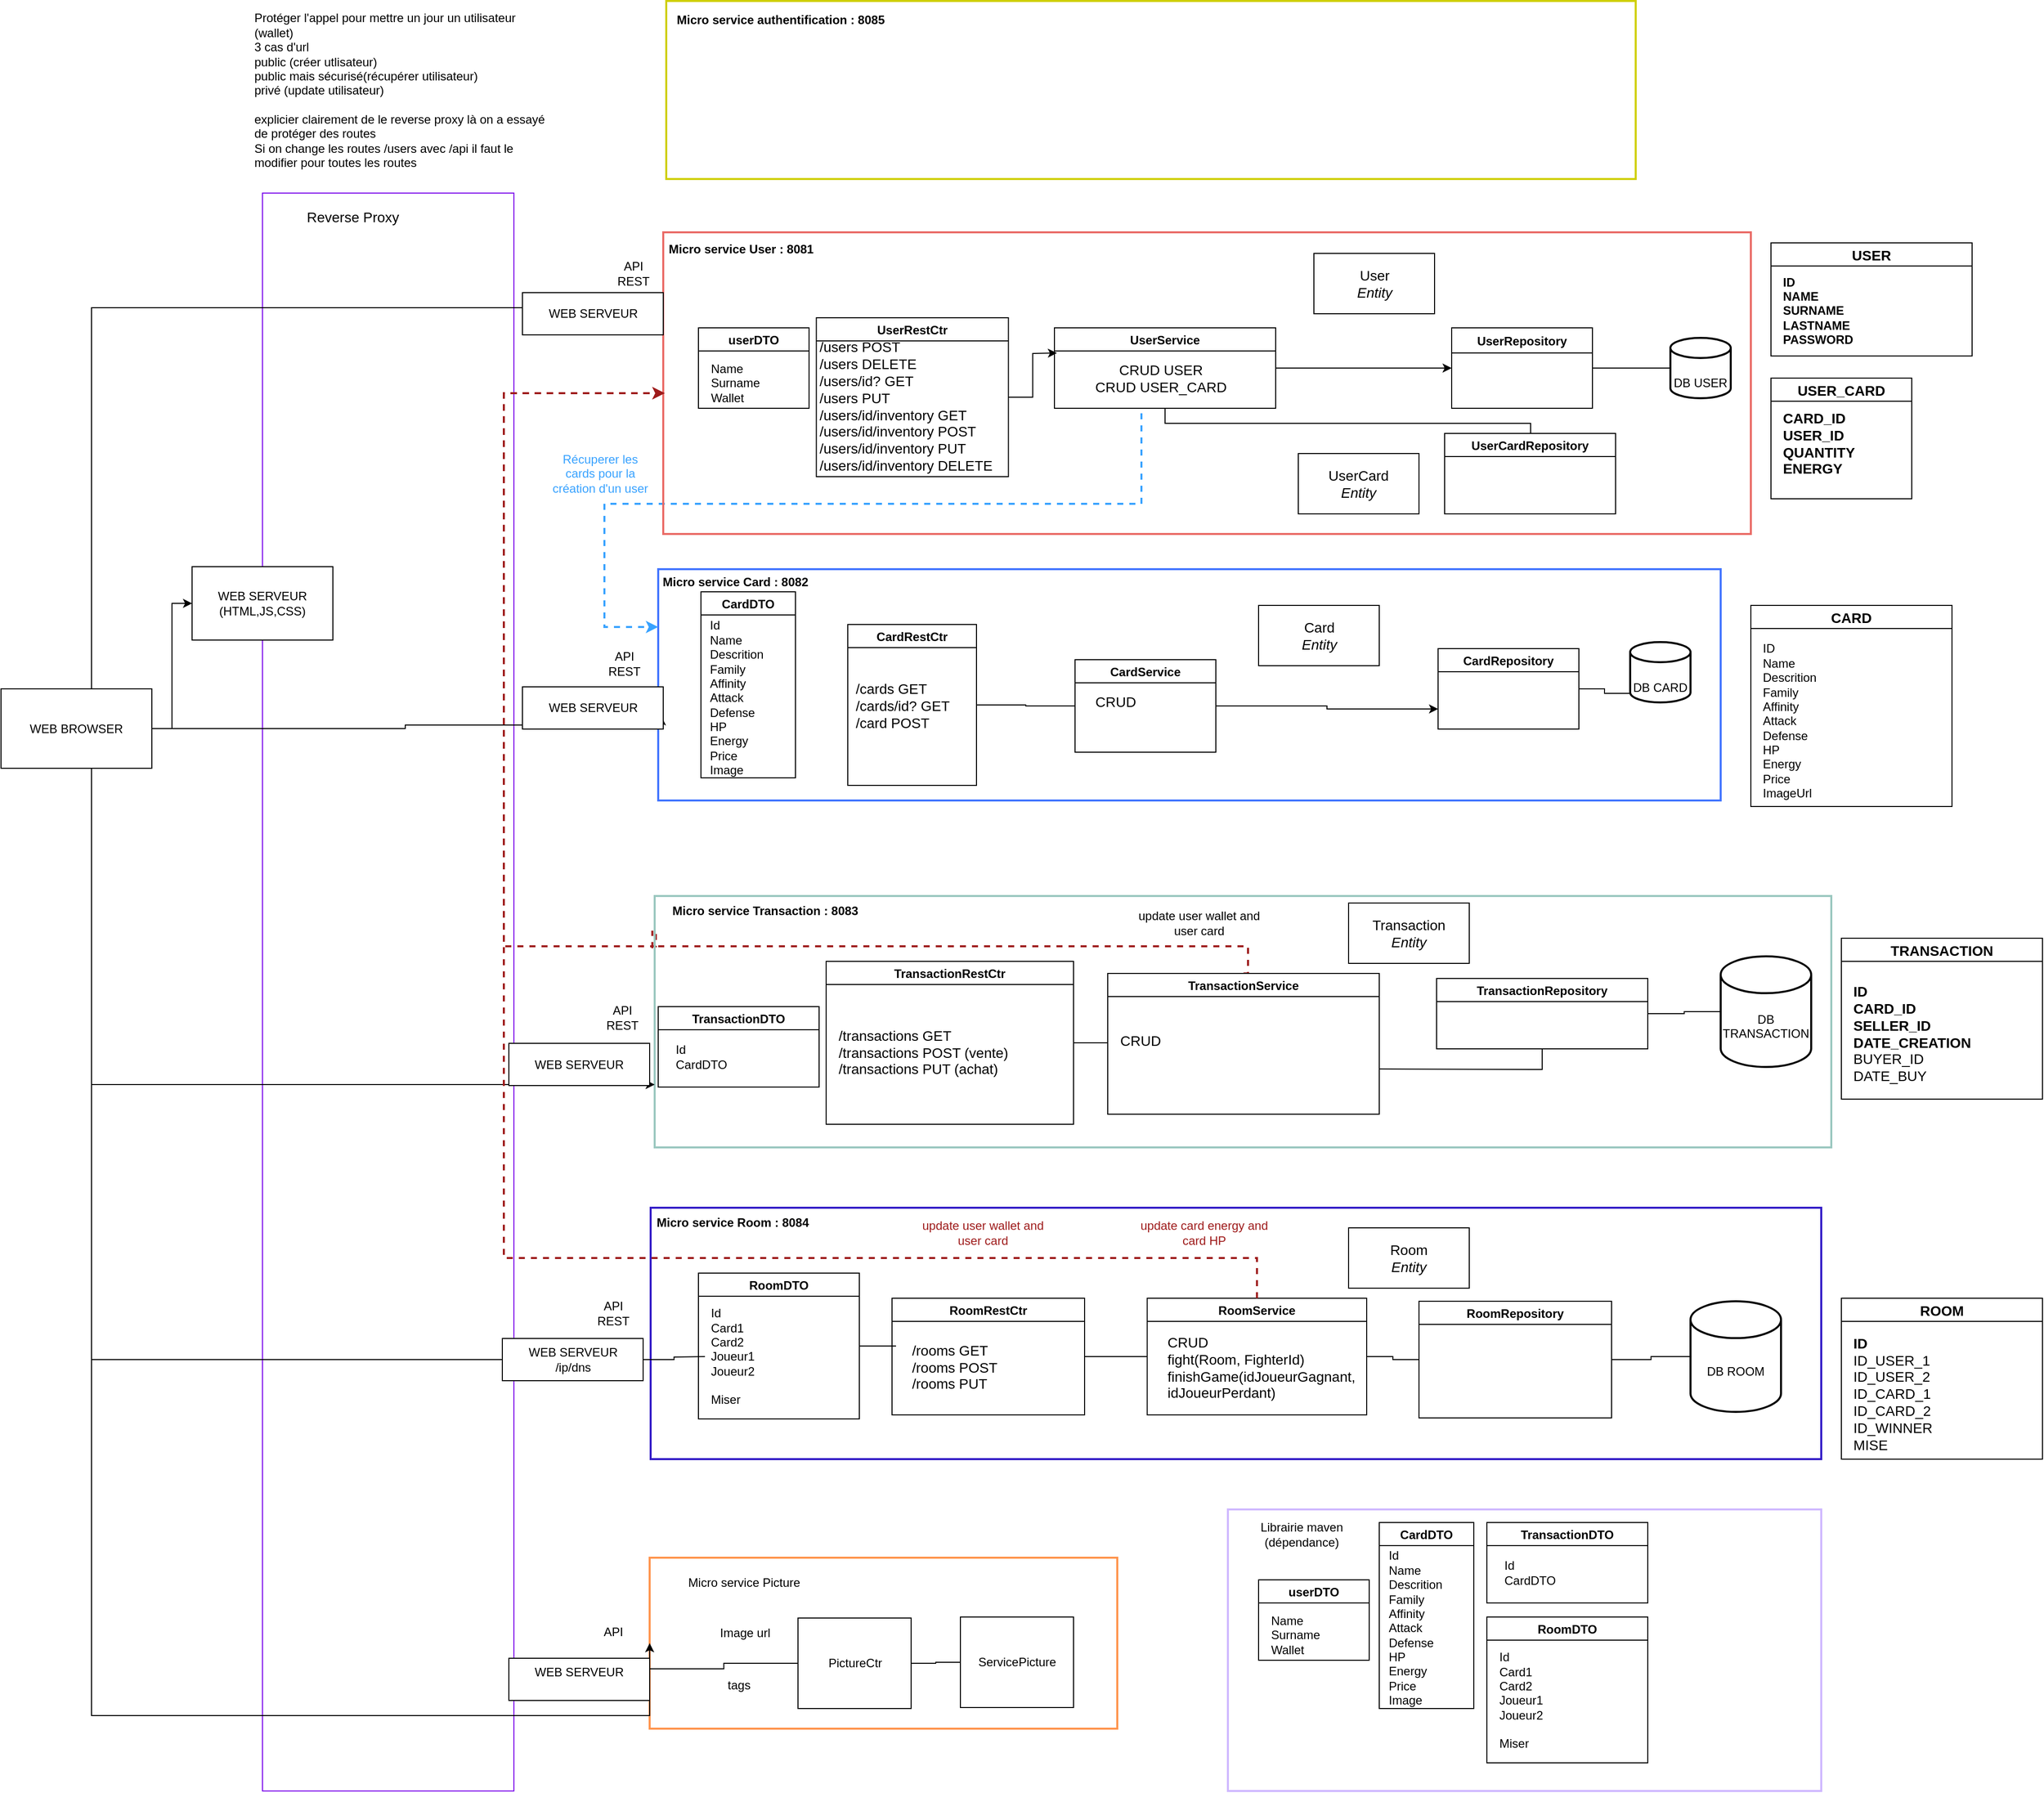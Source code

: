 <mxfile version="18.1.3" type="device"><diagram id="fcTigGx38qZ4BsaVMcVY" name="Page-1"><mxGraphModel dx="2123" dy="1875" grid="1" gridSize="10" guides="1" tooltips="1" connect="1" arrows="1" fold="1" page="1" pageScale="1" pageWidth="827" pageHeight="1169" math="0" shadow="0"><root><mxCell id="0"/><mxCell id="1" parent="0"/><mxCell id="7gq1FU1SA3FntrgrSSKf-93" value="" style="rounded=0;whiteSpace=wrap;html=1;fontColor=#000000;strokeColor=#7A09EB;strokeWidth=1;fillColor=default;" parent="1" vertex="1"><mxGeometry x="-200" y="-19" width="250" height="1589" as="geometry"/></mxCell><mxCell id="7gq1FU1SA3FntrgrSSKf-55" value="" style="rounded=0;whiteSpace=wrap;html=1;fillColor=none;strokeColor=#331CC7;strokeWidth=2;" parent="1" vertex="1"><mxGeometry x="186" y="990" width="1164" height="250" as="geometry"/></mxCell><mxCell id="7gq1FU1SA3FntrgrSSKf-5" value="" style="rounded=0;whiteSpace=wrap;html=1;fillColor=none;strokeWidth=2;strokeColor=#4275FF;" parent="1" vertex="1"><mxGeometry x="193.5" y="355" width="1056.5" height="230" as="geometry"/></mxCell><mxCell id="7gq1FU1SA3FntrgrSSKf-82" style="edgeStyle=orthogonalEdgeStyle;rounded=0;orthogonalLoop=1;jettySize=auto;html=1;entryX=0;entryY=0.25;entryDx=0;entryDy=0;fontColor=#9E1B1B;startArrow=none;startFill=0;endArrow=classic;endFill=1;strokeColor=#38A2FF;strokeWidth=2;dashed=1;" parent="1" target="7gq1FU1SA3FntrgrSSKf-5" edge="1"><mxGeometry relative="1" as="geometry"><mxPoint x="674" y="200" as="sourcePoint"/><Array as="points"><mxPoint x="674" y="290"/><mxPoint x="140" y="290"/><mxPoint x="140" y="413"/></Array></mxGeometry></mxCell><mxCell id="7gq1FU1SA3FntrgrSSKf-1" value="" style="rounded=0;whiteSpace=wrap;html=1;fillColor=none;strokeColor=#EA6B66;strokeWidth=2;" parent="1" vertex="1"><mxGeometry x="198.5" y="20" width="1081.5" height="300" as="geometry"/></mxCell><mxCell id="7gq1FU1SA3FntrgrSSKf-20" value="" style="rounded=0;whiteSpace=wrap;html=1;fillColor=none;strokeColor=#FF944D;strokeWidth=2;" parent="1" vertex="1"><mxGeometry x="185" y="1338" width="465" height="170" as="geometry"/></mxCell><mxCell id="7gq1FU1SA3FntrgrSSKf-52" style="edgeStyle=orthogonalEdgeStyle;rounded=0;orthogonalLoop=1;jettySize=auto;html=1;startArrow=none;startFill=0;endArrow=classic;endFill=1;exitX=0.001;exitY=0.151;exitDx=0;exitDy=0;exitPerimeter=0;strokeWidth=2;dashed=1;strokeColor=#9E1B1B;" parent="1" source="7gq1FU1SA3FntrgrSSKf-9" edge="1"><mxGeometry relative="1" as="geometry"><mxPoint x="200" y="180" as="targetPoint"/><Array as="points"><mxPoint x="190" y="730"/><mxPoint x="40" y="730"/><mxPoint x="40" y="170"/></Array></mxGeometry></mxCell><mxCell id="7gq1FU1SA3FntrgrSSKf-9" value="" style="rounded=0;whiteSpace=wrap;html=1;fillColor=none;strokeColor=#9AC7BF;strokeWidth=2;" parent="1" vertex="1"><mxGeometry x="190" y="680" width="1170" height="250" as="geometry"/></mxCell><mxCell id="7gq1FU1SA3FntrgrSSKf-7" style="edgeStyle=orthogonalEdgeStyle;rounded=0;orthogonalLoop=1;jettySize=auto;html=1;entryX=0.003;entryY=0.636;entryDx=0;entryDy=0;entryPerimeter=0;" parent="1" source="LTaw75LtUhF4vkiSCmDB-8" target="7gq1FU1SA3FntrgrSSKf-5" edge="1"><mxGeometry relative="1" as="geometry"><Array as="points"><mxPoint x="-58" y="513"/><mxPoint x="-58" y="510"/><mxPoint x="197" y="510"/></Array></mxGeometry></mxCell><mxCell id="7gq1FU1SA3FntrgrSSKf-10" style="edgeStyle=orthogonalEdgeStyle;rounded=0;orthogonalLoop=1;jettySize=auto;html=1;entryX=0;entryY=0.75;entryDx=0;entryDy=0;" parent="1" source="LTaw75LtUhF4vkiSCmDB-8" target="7gq1FU1SA3FntrgrSSKf-9" edge="1"><mxGeometry relative="1" as="geometry"><Array as="points"><mxPoint x="-370" y="868"/></Array></mxGeometry></mxCell><mxCell id="7gq1FU1SA3FntrgrSSKf-21" style="edgeStyle=orthogonalEdgeStyle;rounded=0;orthogonalLoop=1;jettySize=auto;html=1;entryX=0;entryY=0.5;entryDx=0;entryDy=0;" parent="1" source="LTaw75LtUhF4vkiSCmDB-8" target="7gq1FU1SA3FntrgrSSKf-20" edge="1"><mxGeometry relative="1" as="geometry"><Array as="points"><mxPoint x="-370" y="1495"/></Array></mxGeometry></mxCell><mxCell id="7gq1FU1SA3FntrgrSSKf-75" style="edgeStyle=orthogonalEdgeStyle;rounded=0;orthogonalLoop=1;jettySize=auto;html=1;entryX=0;entryY=0.5;entryDx=0;entryDy=0;startArrow=none;startFill=0;endArrow=none;endFill=0;strokeWidth=1;" parent="1" source="LTaw75LtUhF4vkiSCmDB-8" target="7gq1FU1SA3FntrgrSSKf-56" edge="1"><mxGeometry relative="1" as="geometry"><Array as="points"><mxPoint x="-370" y="1141"/></Array></mxGeometry></mxCell><mxCell id="4_wyoMb4KqiYwlfy0WSD-1" value="&lt;div&gt;WEB SERVEUR&lt;/div&gt;&lt;div&gt;(HTML,JS,CSS)&lt;br&gt;&lt;/div&gt;" style="rounded=0;whiteSpace=wrap;html=1;" parent="1" vertex="1"><mxGeometry x="-270" y="352.5" width="140" height="73" as="geometry"/></mxCell><mxCell id="LTaw75LtUhF4vkiSCmDB-7" style="edgeStyle=orthogonalEdgeStyle;rounded=0;orthogonalLoop=1;jettySize=auto;html=1;exitX=1;exitY=0.5;exitDx=0;exitDy=0;" parent="1" source="4_wyoMb4KqiYwlfy0WSD-3" edge="1"><mxGeometry relative="1" as="geometry"><mxPoint x="590" y="140" as="targetPoint"/></mxGeometry></mxCell><mxCell id="4_wyoMb4KqiYwlfy0WSD-3" value="UserRestCtr" style="swimlane;" parent="1" vertex="1"><mxGeometry x="350.75" y="105" width="191" height="158" as="geometry"/></mxCell><mxCell id="4_wyoMb4KqiYwlfy0WSD-4" value="&lt;div align=&quot;left&quot;&gt;/users POST&lt;br&gt;&lt;/div&gt;&lt;div style=&quot;font-size: 14px&quot; align=&quot;left&quot;&gt;/users DELETE&lt;br style=&quot;font-size: 14px&quot;&gt;&lt;/div&gt;&lt;div&gt;/users/id? GET&lt;/div&gt;&lt;div&gt;/users PUT&lt;/div&gt;&lt;div&gt;/users/id/inventory GET&lt;/div&gt;&lt;div&gt;/users/id/inventory POST&lt;/div&gt;&lt;div&gt;/users/id/inventory PUT&lt;/div&gt;&lt;div&gt;/users/id/inventory DELETE&lt;br&gt;&lt;/div&gt;" style="text;html=1;align=left;verticalAlign=middle;resizable=0;points=[];autosize=1;strokeColor=none;fillColor=none;fontSize=14;" parent="4_wyoMb4KqiYwlfy0WSD-3" vertex="1"><mxGeometry x="1" y="18" width="190" height="140" as="geometry"/></mxCell><mxCell id="7gq1FU1SA3FntrgrSSKf-51" style="edgeStyle=orthogonalEdgeStyle;rounded=0;orthogonalLoop=1;jettySize=auto;html=1;startArrow=none;startFill=0;endArrow=none;endFill=0;" parent="1" source="4_wyoMb4KqiYwlfy0WSD-6" target="4_wyoMb4KqiYwlfy0WSD-13" edge="1"><mxGeometry relative="1" as="geometry"/></mxCell><mxCell id="4_wyoMb4KqiYwlfy0WSD-6" value="CardRestCtr" style="swimlane;" parent="1" vertex="1"><mxGeometry x="382" y="410" width="128" height="160" as="geometry"/></mxCell><mxCell id="4_wyoMb4KqiYwlfy0WSD-7" value="&lt;div align=&quot;left&quot;&gt;/cards GET&lt;br&gt;&lt;/div&gt;&lt;div align=&quot;left&quot;&gt;/cards/id? GET&lt;/div&gt;&lt;div align=&quot;left&quot;&gt;/card POST&lt;br&gt;&lt;/div&gt;" style="text;html=1;align=left;verticalAlign=middle;resizable=0;points=[];autosize=1;strokeColor=none;fillColor=none;fontSize=14;" parent="4_wyoMb4KqiYwlfy0WSD-6" vertex="1"><mxGeometry x="6" y="51" width="110" height="60" as="geometry"/></mxCell><mxCell id="V9Zq1MXGziSnZ7ArMYjw-16" value="CardDTO" style="swimlane;fillColor=none;" parent="4_wyoMb4KqiYwlfy0WSD-6" vertex="1"><mxGeometry x="-146" y="-32.5" width="94" height="185" as="geometry"/></mxCell><mxCell id="V9Zq1MXGziSnZ7ArMYjw-17" value="&lt;div&gt;Id&lt;/div&gt;&lt;div&gt;Name&lt;br&gt;&lt;/div&gt;&lt;div&gt;Descrition&lt;/div&gt;&lt;div&gt;Family&lt;/div&gt;&lt;div&gt;Affinity&lt;/div&gt;&lt;div&gt;Attack&lt;/div&gt;&lt;div&gt;Defense&lt;/div&gt;&lt;div&gt;HP&lt;/div&gt;&lt;div&gt;Energy&lt;/div&gt;&lt;div&gt;Price&lt;br&gt;&lt;/div&gt;&lt;div&gt;Image&lt;/div&gt;" style="text;html=1;align=left;verticalAlign=middle;resizable=0;points=[];autosize=1;strokeColor=none;fillColor=none;" parent="V9Zq1MXGziSnZ7ArMYjw-16" vertex="1"><mxGeometry x="7" y="25" width="80" height="160" as="geometry"/></mxCell><mxCell id="4_wyoMb4KqiYwlfy0WSD-8" value="&lt;div&gt;User&lt;/div&gt;&lt;i&gt;Entity&lt;/i&gt;" style="rounded=0;whiteSpace=wrap;html=1;fontSize=14;fillColor=default;" parent="1" vertex="1"><mxGeometry x="845.5" y="41" width="120" height="60" as="geometry"/></mxCell><mxCell id="4_wyoMb4KqiYwlfy0WSD-21" style="edgeStyle=orthogonalEdgeStyle;rounded=0;orthogonalLoop=1;jettySize=auto;html=1;entryX=0;entryY=0.5;entryDx=0;entryDy=0;fontSize=14;" parent="1" source="4_wyoMb4KqiYwlfy0WSD-9" target="4_wyoMb4KqiYwlfy0WSD-11" edge="1"><mxGeometry relative="1" as="geometry"/></mxCell><mxCell id="7gq1FU1SA3FntrgrSSKf-50" style="edgeStyle=orthogonalEdgeStyle;rounded=0;orthogonalLoop=1;jettySize=auto;html=1;startArrow=none;startFill=0;endArrow=none;endFill=0;" parent="1" source="4_wyoMb4KqiYwlfy0WSD-9" target="7gq1FU1SA3FntrgrSSKf-48" edge="1"><mxGeometry relative="1" as="geometry"><Array as="points"><mxPoint x="698" y="210"/><mxPoint x="1061" y="210"/></Array></mxGeometry></mxCell><mxCell id="4_wyoMb4KqiYwlfy0WSD-9" value="UserService" style="swimlane;" parent="1" vertex="1"><mxGeometry x="587.5" y="115" width="220" height="80" as="geometry"/></mxCell><mxCell id="7gq1FU1SA3FntrgrSSKf-95" style="edgeStyle=orthogonalEdgeStyle;rounded=0;orthogonalLoop=1;jettySize=auto;html=1;fontSize=14;fontColor=#000000;startArrow=none;startFill=0;endArrow=none;endFill=0;strokeColor=#000000;strokeWidth=1;" parent="1" source="4_wyoMb4KqiYwlfy0WSD-11" target="7gq1FU1SA3FntrgrSSKf-15" edge="1"><mxGeometry relative="1" as="geometry"/></mxCell><mxCell id="4_wyoMb4KqiYwlfy0WSD-11" value="UserRepository" style="swimlane;startSize=25;" parent="1" vertex="1"><mxGeometry x="982.5" y="115" width="140" height="80" as="geometry"/></mxCell><mxCell id="4_wyoMb4KqiYwlfy0WSD-13" value="CardService" style="swimlane;" parent="1" vertex="1"><mxGeometry x="608" y="445" width="140" height="92" as="geometry"/></mxCell><mxCell id="4_wyoMb4KqiYwlfy0WSD-17" value="CRUD&lt;div align=&quot;left&quot;&gt;&lt;br&gt;&lt;/div&gt;" style="text;html=1;align=center;verticalAlign=middle;resizable=0;points=[];autosize=1;strokeColor=none;fillColor=none;fontSize=14;" parent="4_wyoMb4KqiYwlfy0WSD-13" vertex="1"><mxGeometry x="10" y="30" width="60" height="40" as="geometry"/></mxCell><mxCell id="4_wyoMb4KqiYwlfy0WSD-19" style="edgeStyle=orthogonalEdgeStyle;rounded=0;orthogonalLoop=1;jettySize=auto;html=1;fontSize=14;exitX=1;exitY=0.5;exitDx=0;exitDy=0;entryX=0;entryY=0.75;entryDx=0;entryDy=0;" parent="1" source="4_wyoMb4KqiYwlfy0WSD-13" target="4_wyoMb4KqiYwlfy0WSD-15" edge="1"><mxGeometry relative="1" as="geometry"><mxPoint x="982" y="490" as="targetPoint"/></mxGeometry></mxCell><mxCell id="7gq1FU1SA3FntrgrSSKf-96" style="edgeStyle=orthogonalEdgeStyle;rounded=0;orthogonalLoop=1;jettySize=auto;html=1;exitX=1;exitY=0.5;exitDx=0;exitDy=0;entryX=0;entryY=0.85;entryDx=0;entryDy=0;entryPerimeter=0;fontSize=14;fontColor=#000000;startArrow=none;startFill=0;endArrow=none;endFill=0;strokeColor=#000000;strokeWidth=1;" parent="1" source="4_wyoMb4KqiYwlfy0WSD-15" target="7gq1FU1SA3FntrgrSSKf-16" edge="1"><mxGeometry relative="1" as="geometry"/></mxCell><mxCell id="4_wyoMb4KqiYwlfy0WSD-15" value="CardRepository" style="swimlane;" parent="1" vertex="1"><mxGeometry x="969" y="434" width="140" height="80" as="geometry"/></mxCell><mxCell id="4_wyoMb4KqiYwlfy0WSD-16" value="&lt;div&gt;Card&lt;/div&gt;&lt;div&gt;&lt;i&gt;Entity&lt;/i&gt;&lt;br&gt;&lt;/div&gt;" style="rounded=0;whiteSpace=wrap;html=1;fontSize=14;fillColor=default;" parent="1" vertex="1"><mxGeometry x="790.5" y="391" width="120" height="60" as="geometry"/></mxCell><mxCell id="7gq1FU1SA3FntrgrSSKf-54" style="edgeStyle=orthogonalEdgeStyle;rounded=0;orthogonalLoop=1;jettySize=auto;html=1;entryX=-0.002;entryY=0.138;entryDx=0;entryDy=0;entryPerimeter=0;startArrow=none;startFill=0;endArrow=none;endFill=0;exitX=0.5;exitY=0;exitDx=0;exitDy=0;strokeWidth=2;dashed=1;strokeColor=#9E1B1B;" parent="1" source="4_wyoMb4KqiYwlfy0WSD-25" target="7gq1FU1SA3FntrgrSSKf-9" edge="1"><mxGeometry relative="1" as="geometry"><Array as="points"><mxPoint x="780" y="757"/><mxPoint x="780" y="730"/><mxPoint x="193" y="730"/><mxPoint x="193" y="731"/></Array></mxGeometry></mxCell><mxCell id="4_wyoMb4KqiYwlfy0WSD-25" value="TransactionService" style="swimlane;" parent="1" vertex="1"><mxGeometry x="640.5" y="757" width="270" height="140" as="geometry"/></mxCell><mxCell id="4_wyoMb4KqiYwlfy0WSD-26" value="CRUD&lt;div&gt;&lt;br&gt;&lt;/div&gt;" style="text;html=1;align=left;verticalAlign=middle;resizable=0;points=[];autosize=1;strokeColor=none;fillColor=none;fontSize=14;" parent="4_wyoMb4KqiYwlfy0WSD-25" vertex="1"><mxGeometry x="10" y="55" width="60" height="40" as="geometry"/></mxCell><mxCell id="4_wyoMb4KqiYwlfy0WSD-28" value="TRANSACTION" style="swimlane;fontSize=14;fillColor=default;" parent="1" vertex="1"><mxGeometry x="1370" y="722" width="200" height="160" as="geometry"/></mxCell><mxCell id="4_wyoMb4KqiYwlfy0WSD-29" value="&lt;div align=&quot;left&quot;&gt;&lt;b&gt;ID&lt;/b&gt;&lt;/div&gt;&lt;div align=&quot;left&quot;&gt;&lt;b&gt;CARD_ID&lt;br&gt;&lt;/b&gt;&lt;/div&gt;&lt;div&gt;&lt;b&gt;SELLER_ID&lt;/b&gt;&lt;/div&gt;&lt;div&gt;&lt;div&gt;&lt;b&gt;DATE_CREATION&lt;/b&gt;&lt;/div&gt;&lt;b&gt;&lt;/b&gt;&lt;/div&gt;&lt;div&gt;BUYER_ID&lt;/div&gt;&lt;div&gt;DATE_BUY&lt;br&gt;&lt;/div&gt;" style="text;html=1;align=left;verticalAlign=middle;resizable=0;points=[];autosize=1;strokeColor=none;fillColor=none;fontSize=14;" parent="4_wyoMb4KqiYwlfy0WSD-28" vertex="1"><mxGeometry x="10" y="40" width="150" height="110" as="geometry"/></mxCell><mxCell id="4_wyoMb4KqiYwlfy0WSD-30" value="USER_CARD" style="swimlane;fontSize=14;fillColor=default;" parent="1" vertex="1"><mxGeometry x="1300" y="165" width="140" height="120" as="geometry"/></mxCell><mxCell id="4_wyoMb4KqiYwlfy0WSD-31" value="&lt;div align=&quot;left&quot;&gt;&lt;b&gt;CARD_ID&lt;br&gt;&lt;/b&gt;&lt;/div&gt;&lt;div align=&quot;left&quot;&gt;&lt;b&gt;USER_ID&lt;br&gt;&lt;/b&gt;&lt;/div&gt;&lt;div&gt;&lt;b&gt;QUANTITY&lt;/b&gt;&lt;br&gt;&lt;/div&gt;&lt;div&gt;&lt;b&gt;ENERGY&lt;/b&gt;&lt;br&gt;&lt;/div&gt;" style="text;html=1;align=left;verticalAlign=middle;resizable=0;points=[];autosize=1;strokeColor=none;fillColor=none;fontSize=14;" parent="4_wyoMb4KqiYwlfy0WSD-30" vertex="1"><mxGeometry x="10" y="30" width="90" height="70" as="geometry"/></mxCell><mxCell id="7gq1FU1SA3FntrgrSSKf-97" style="edgeStyle=orthogonalEdgeStyle;rounded=0;orthogonalLoop=1;jettySize=auto;html=1;exitX=1;exitY=0.5;exitDx=0;exitDy=0;fontSize=14;fontColor=#000000;startArrow=none;startFill=0;endArrow=none;endFill=0;strokeColor=#000000;strokeWidth=1;" parent="1" source="4_wyoMb4KqiYwlfy0WSD-33" target="7gq1FU1SA3FntrgrSSKf-17" edge="1"><mxGeometry relative="1" as="geometry"/></mxCell><mxCell id="4_wyoMb4KqiYwlfy0WSD-33" value="TransactionRepository" style="swimlane;" parent="1" vertex="1"><mxGeometry x="967.5" y="762" width="210" height="70" as="geometry"/></mxCell><mxCell id="4_wyoMb4KqiYwlfy0WSD-34" value="TransactionRestCtr" style="swimlane;" parent="1" vertex="1"><mxGeometry x="360.5" y="745" width="246" height="162" as="geometry"/></mxCell><mxCell id="4_wyoMb4KqiYwlfy0WSD-35" value="&lt;div&gt;&lt;br&gt;&lt;div&gt;/transactions GET&lt;/div&gt;&lt;/div&gt;&lt;div&gt;/transactions POST (vente)&lt;br&gt;&lt;/div&gt;&lt;div&gt;/transactions PUT (achat)&lt;br&gt;&lt;/div&gt;" style="text;html=1;align=left;verticalAlign=middle;resizable=0;points=[];autosize=1;strokeColor=none;fillColor=none;fontSize=14;" parent="4_wyoMb4KqiYwlfy0WSD-34" vertex="1"><mxGeometry x="10" y="47" width="180" height="70" as="geometry"/></mxCell><mxCell id="4_wyoMb4KqiYwlfy0WSD-38" style="edgeStyle=orthogonalEdgeStyle;rounded=0;orthogonalLoop=1;jettySize=auto;html=1;entryX=0;entryY=0.5;entryDx=0;entryDy=0;fontSize=14;exitX=1;exitY=0.5;exitDx=0;exitDy=0;endArrow=none;endFill=0;" parent="1" source="4_wyoMb4KqiYwlfy0WSD-34" target="4_wyoMb4KqiYwlfy0WSD-25" edge="1"><mxGeometry relative="1" as="geometry"/></mxCell><mxCell id="4_wyoMb4KqiYwlfy0WSD-39" style="edgeStyle=orthogonalEdgeStyle;rounded=0;orthogonalLoop=1;jettySize=auto;html=1;entryX=0.5;entryY=1;entryDx=0;entryDy=0;fontSize=14;endArrow=none;endFill=0;" parent="1" target="4_wyoMb4KqiYwlfy0WSD-33" edge="1"><mxGeometry relative="1" as="geometry"><mxPoint x="910" y="852" as="sourcePoint"/></mxGeometry></mxCell><mxCell id="4_wyoMb4KqiYwlfy0WSD-36" value="&lt;div&gt;Transaction&lt;/div&gt;&lt;div&gt;&lt;i&gt;Entity&lt;/i&gt;&lt;br&gt;&lt;/div&gt;" style="rounded=0;whiteSpace=wrap;html=1;fontSize=14;fillColor=default;" parent="1" vertex="1"><mxGeometry x="880" y="687" width="120" height="60" as="geometry"/></mxCell><mxCell id="V9Zq1MXGziSnZ7ArMYjw-6" value="CARD" style="swimlane;fontSize=14;fillColor=default;" parent="1" vertex="1"><mxGeometry x="1280" y="391" width="200" height="200" as="geometry"/></mxCell><mxCell id="V9Zq1MXGziSnZ7ArMYjw-24" value="&lt;div&gt;ID&lt;/div&gt;&lt;div&gt;Name&lt;br&gt;&lt;/div&gt;&lt;div&gt;Descrition&lt;/div&gt;&lt;div&gt;Family&lt;/div&gt;&lt;div&gt;Affinity&lt;/div&gt;&lt;div&gt;Attack&lt;/div&gt;&lt;div&gt;Defense&lt;/div&gt;&lt;div&gt;HP&lt;/div&gt;&lt;div&gt;Energy&lt;/div&gt;&lt;div&gt;Price&lt;br&gt;&lt;/div&gt;&lt;div&gt;ImageUrl&lt;/div&gt;" style="text;html=1;align=left;verticalAlign=middle;resizable=0;points=[];autosize=1;strokeColor=none;fillColor=none;" parent="V9Zq1MXGziSnZ7ArMYjw-6" vertex="1"><mxGeometry x="10" y="35" width="80" height="160" as="geometry"/></mxCell><mxCell id="V9Zq1MXGziSnZ7ArMYjw-8" value="USER" style="swimlane;fontSize=14;fillColor=default;" parent="1" vertex="1"><mxGeometry x="1300" y="30.5" width="200" height="112.5" as="geometry"/></mxCell><mxCell id="V9Zq1MXGziSnZ7ArMYjw-25" value="&lt;div&gt;&lt;b&gt;ID&lt;/b&gt;&lt;/div&gt;&lt;div&gt;&lt;b&gt;NAME&lt;/b&gt;&lt;/div&gt;&lt;div&gt;&lt;b&gt;SURNAME&lt;/b&gt;&lt;/div&gt;&lt;div&gt;&lt;b&gt;LASTNAME&lt;/b&gt;&lt;/div&gt;&lt;div&gt;&lt;b&gt;PASSWORD&lt;/b&gt;&lt;br&gt;&lt;/div&gt;" style="text;html=1;align=left;verticalAlign=middle;resizable=0;points=[];autosize=1;strokeColor=none;fillColor=none;" parent="V9Zq1MXGziSnZ7ArMYjw-8" vertex="1"><mxGeometry x="10" y="27.5" width="90" height="80" as="geometry"/></mxCell><mxCell id="V9Zq1MXGziSnZ7ArMYjw-14" value="userDTO" style="swimlane;fillColor=none;" parent="1" vertex="1"><mxGeometry x="233.5" y="115" width="110" height="80" as="geometry"/></mxCell><mxCell id="V9Zq1MXGziSnZ7ArMYjw-15" value="&lt;div align=&quot;left&quot;&gt;Name&lt;/div&gt;&lt;div align=&quot;left&quot;&gt;Surname&lt;br&gt;&lt;/div&gt;&lt;div align=&quot;left&quot;&gt;Wallet&lt;br&gt;&lt;/div&gt;" style="text;html=1;align=left;verticalAlign=middle;resizable=0;points=[];autosize=1;strokeColor=none;fillColor=none;" parent="V9Zq1MXGziSnZ7ArMYjw-14" vertex="1"><mxGeometry x="10" y="30" width="70" height="50" as="geometry"/></mxCell><mxCell id="V9Zq1MXGziSnZ7ArMYjw-18" value="TransactionDTO" style="swimlane;fillColor=none;" parent="1" vertex="1"><mxGeometry x="193.5" y="790" width="160" height="80" as="geometry"/></mxCell><mxCell id="V9Zq1MXGziSnZ7ArMYjw-20" value="&lt;div&gt;Id&lt;/div&gt;&lt;div&gt;CardDTO&lt;br&gt;&lt;/div&gt;" style="text;html=1;align=left;verticalAlign=middle;resizable=0;points=[];autosize=1;strokeColor=none;fillColor=none;" parent="V9Zq1MXGziSnZ7ArMYjw-18" vertex="1"><mxGeometry x="15" y="35" width="70" height="30" as="geometry"/></mxCell><mxCell id="4_wyoMb4KqiYwlfy0WSD-24" value="&lt;div&gt;CRUD USER&lt;br&gt;&lt;/div&gt;CRUD USER_CARD" style="text;html=1;align=center;verticalAlign=middle;resizable=0;points=[];autosize=1;strokeColor=none;fillColor=none;fontSize=14;" parent="1" vertex="1"><mxGeometry x="617.5" y="145" width="150" height="40" as="geometry"/></mxCell><mxCell id="LTaw75LtUhF4vkiSCmDB-18" style="edgeStyle=orthogonalEdgeStyle;rounded=0;orthogonalLoop=1;jettySize=auto;html=1;exitX=1;exitY=0.5;exitDx=0;exitDy=0;entryX=0;entryY=0.5;entryDx=0;entryDy=0;" parent="1" source="LTaw75LtUhF4vkiSCmDB-8" target="4_wyoMb4KqiYwlfy0WSD-1" edge="1"><mxGeometry relative="1" as="geometry"/></mxCell><mxCell id="LTaw75LtUhF4vkiSCmDB-8" value="WEB BROWSER" style="rounded=0;whiteSpace=wrap;html=1;" parent="1" vertex="1"><mxGeometry x="-460" y="474" width="150" height="79" as="geometry"/></mxCell><mxCell id="7gq1FU1SA3FntrgrSSKf-3" value="&lt;div&gt;API&lt;/div&gt;&lt;div&gt;REST&lt;br&gt;&lt;/div&gt;" style="text;html=1;strokeColor=none;fillColor=none;align=center;verticalAlign=middle;whiteSpace=wrap;rounded=0;" parent="1" vertex="1"><mxGeometry x="138.5" y="45.5" width="60" height="30" as="geometry"/></mxCell><mxCell id="7gq1FU1SA3FntrgrSSKf-4" value="&lt;div align=&quot;left&quot;&gt;Micro service User : 8081&lt;br&gt;&lt;/div&gt;" style="text;html=1;strokeColor=none;fillColor=none;align=left;verticalAlign=middle;whiteSpace=wrap;rounded=0;fontStyle=1" parent="1" vertex="1"><mxGeometry x="201.5" y="22" width="288.5" height="30" as="geometry"/></mxCell><mxCell id="7gq1FU1SA3FntrgrSSKf-6" value="&lt;div&gt;API&lt;/div&gt;&lt;div&gt;REST&lt;br&gt;&lt;/div&gt;" style="text;html=1;strokeColor=none;fillColor=none;align=center;verticalAlign=middle;whiteSpace=wrap;rounded=0;" parent="1" vertex="1"><mxGeometry x="130" y="434" width="60" height="30" as="geometry"/></mxCell><mxCell id="7gq1FU1SA3FntrgrSSKf-11" value="&lt;div&gt;API&lt;/div&gt;&lt;div&gt;REST&lt;br&gt;&lt;/div&gt;" style="text;html=1;strokeColor=none;fillColor=none;align=center;verticalAlign=middle;whiteSpace=wrap;rounded=0;" parent="1" vertex="1"><mxGeometry x="127.5" y="785.5" width="60" height="30" as="geometry"/></mxCell><mxCell id="7gq1FU1SA3FntrgrSSKf-12" value="Micro service Transaction : 8083" style="text;html=1;strokeColor=none;fillColor=none;align=center;verticalAlign=middle;whiteSpace=wrap;rounded=0;fontStyle=1" parent="1" vertex="1"><mxGeometry x="190" y="680" width="220" height="30" as="geometry"/></mxCell><mxCell id="7gq1FU1SA3FntrgrSSKf-15" value="&lt;br&gt;&lt;div&gt;&lt;br&gt;&lt;/div&gt;&lt;div&gt;DB USER&lt;/div&gt;" style="strokeWidth=2;html=1;shape=mxgraph.flowchart.database;whiteSpace=wrap;fillColor=none;" parent="1" vertex="1"><mxGeometry x="1200" y="125" width="60" height="60" as="geometry"/></mxCell><mxCell id="7gq1FU1SA3FntrgrSSKf-16" value="&lt;br&gt;&lt;div&gt;&lt;br&gt;&lt;/div&gt;&lt;div&gt;DB CARD&lt;/div&gt;" style="strokeWidth=2;html=1;shape=mxgraph.flowchart.database;whiteSpace=wrap;fillColor=none;" parent="1" vertex="1"><mxGeometry x="1160" y="427.5" width="60" height="60" as="geometry"/></mxCell><mxCell id="7gq1FU1SA3FntrgrSSKf-17" value="&lt;br&gt;&lt;div&gt;&lt;br&gt;&lt;/div&gt;&lt;div&gt;DB TRANSACTION&lt;/div&gt;" style="strokeWidth=2;html=1;shape=mxgraph.flowchart.database;whiteSpace=wrap;fillColor=none;" parent="1" vertex="1"><mxGeometry x="1250" y="740" width="90" height="110" as="geometry"/></mxCell><mxCell id="7gq1FU1SA3FntrgrSSKf-22" value="&lt;div&gt;API&lt;/div&gt;" style="text;html=1;strokeColor=none;fillColor=none;align=center;verticalAlign=middle;whiteSpace=wrap;rounded=0;" parent="1" vertex="1"><mxGeometry x="118.5" y="1397" width="60" height="30" as="geometry"/></mxCell><mxCell id="7gq1FU1SA3FntrgrSSKf-23" value="Micro service Picture" style="text;html=1;strokeColor=none;fillColor=none;align=center;verticalAlign=middle;whiteSpace=wrap;rounded=0;" parent="1" vertex="1"><mxGeometry x="188.5" y="1348" width="180" height="30" as="geometry"/></mxCell><mxCell id="7gq1FU1SA3FntrgrSSKf-26" value="ServicePicture" style="rounded=0;whiteSpace=wrap;html=1;fillColor=none;" parent="1" vertex="1"><mxGeometry x="494" y="1397" width="112.5" height="90" as="geometry"/></mxCell><mxCell id="7gq1FU1SA3FntrgrSSKf-36" value="&lt;div&gt;WEB SERVEUR&lt;/div&gt;" style="rounded=0;whiteSpace=wrap;html=1;" parent="1" vertex="1"><mxGeometry x="58.5" y="80" width="140" height="42" as="geometry"/></mxCell><mxCell id="7gq1FU1SA3FntrgrSSKf-37" value="&lt;div&gt;WEB SERVEUR&lt;/div&gt;" style="rounded=0;whiteSpace=wrap;html=1;" parent="1" vertex="1"><mxGeometry x="58.5" y="472" width="140" height="42" as="geometry"/></mxCell><mxCell id="7gq1FU1SA3FntrgrSSKf-39" value="&lt;div&gt;WEB SERVEUR&lt;/div&gt;" style="rounded=0;whiteSpace=wrap;html=1;" parent="1" vertex="1"><mxGeometry x="45" y="826.5" width="140" height="42" as="geometry"/></mxCell><mxCell id="7gq1FU1SA3FntrgrSSKf-40" value="&lt;div&gt;WEB SERVEUR&lt;/div&gt;&lt;div&gt;&lt;br&gt;&lt;/div&gt;" style="rounded=0;whiteSpace=wrap;html=1;" parent="1" vertex="1"><mxGeometry x="45" y="1438" width="140" height="42" as="geometry"/></mxCell><mxCell id="7gq1FU1SA3FntrgrSSKf-41" value="" style="rounded=0;whiteSpace=wrap;html=1;fillColor=default;strokeColor=#CFCF00;strokeWidth=2;" parent="1" vertex="1"><mxGeometry x="201.5" y="-210" width="964" height="177" as="geometry"/></mxCell><mxCell id="7gq1FU1SA3FntrgrSSKf-48" value="UserCardRepository" style="swimlane;" parent="1" vertex="1"><mxGeometry x="975.5" y="220" width="170" height="80" as="geometry"/></mxCell><mxCell id="7gq1FU1SA3FntrgrSSKf-49" value="UserCard&lt;div&gt;&lt;i&gt;Entity&lt;/i&gt;&lt;br&gt;&lt;/div&gt;" style="rounded=0;whiteSpace=wrap;html=1;fontSize=14;fillColor=default;" parent="1" vertex="1"><mxGeometry x="830" y="240" width="120" height="60" as="geometry"/></mxCell><mxCell id="7gq1FU1SA3FntrgrSSKf-8" value="Micro service Card : 8082" style="text;html=1;strokeColor=none;fillColor=none;align=left;verticalAlign=middle;whiteSpace=wrap;rounded=0;fontStyle=1" parent="1" vertex="1"><mxGeometry x="196" y="352.5" width="184" height="30" as="geometry"/></mxCell><mxCell id="7gq1FU1SA3FntrgrSSKf-71" style="edgeStyle=orthogonalEdgeStyle;rounded=0;orthogonalLoop=1;jettySize=auto;html=1;startArrow=none;startFill=0;endArrow=none;endFill=0;strokeWidth=1;" parent="1" source="7gq1FU1SA3FntrgrSSKf-56" edge="1"><mxGeometry relative="1" as="geometry"><mxPoint x="240" y="1138" as="targetPoint"/></mxGeometry></mxCell><mxCell id="7gq1FU1SA3FntrgrSSKf-56" value="&lt;div&gt;WEB SERVEUR&lt;/div&gt;/ip/dns" style="rounded=0;whiteSpace=wrap;html=1;" parent="1" vertex="1"><mxGeometry x="38.5" y="1120" width="140" height="42" as="geometry"/></mxCell><mxCell id="7gq1FU1SA3FntrgrSSKf-57" value="&lt;div align=&quot;left&quot;&gt;Micro service Room : 8084&lt;br&gt;&lt;/div&gt;" style="text;html=1;strokeColor=none;fillColor=none;align=left;verticalAlign=middle;whiteSpace=wrap;rounded=0;fontStyle=1" parent="1" vertex="1"><mxGeometry x="190" y="990" width="220" height="30" as="geometry"/></mxCell><mxCell id="7gq1FU1SA3FntrgrSSKf-58" value="&lt;div&gt;API&lt;/div&gt;&lt;div&gt;REST&lt;br&gt;&lt;/div&gt;" style="text;html=1;strokeColor=none;fillColor=none;align=center;verticalAlign=middle;whiteSpace=wrap;rounded=0;" parent="1" vertex="1"><mxGeometry x="118.5" y="1080" width="60" height="30" as="geometry"/></mxCell><mxCell id="7gq1FU1SA3FntrgrSSKf-59" value="ROOM" style="swimlane;fontSize=14;fillColor=default;" parent="1" vertex="1"><mxGeometry x="1370" y="1080" width="200" height="160" as="geometry"/></mxCell><mxCell id="7gq1FU1SA3FntrgrSSKf-60" value="&lt;div align=&quot;left&quot;&gt;&lt;b&gt;ID&lt;/b&gt;&lt;/div&gt;&lt;div&gt;ID_USER_1&lt;/div&gt;&lt;div&gt;ID_USER_2&lt;/div&gt;&lt;div&gt;ID_CARD_1&lt;/div&gt;&lt;div&gt;ID_CARD_2&lt;/div&gt;&lt;div&gt;ID_WINNER&lt;br&gt;&lt;/div&gt;MISE" style="text;html=1;align=left;verticalAlign=middle;resizable=0;points=[];autosize=1;strokeColor=none;fillColor=none;fontSize=14;" parent="7gq1FU1SA3FntrgrSSKf-59" vertex="1"><mxGeometry x="10" y="35" width="90" height="120" as="geometry"/></mxCell><mxCell id="7gq1FU1SA3FntrgrSSKf-61" value="&lt;br&gt;&lt;div&gt;&lt;br&gt;&lt;/div&gt;&lt;div&gt;DB ROOM&lt;/div&gt;" style="strokeWidth=2;html=1;shape=mxgraph.flowchart.database;whiteSpace=wrap;fillColor=none;" parent="1" vertex="1"><mxGeometry x="1220" y="1083" width="90" height="110" as="geometry"/></mxCell><mxCell id="7gq1FU1SA3FntrgrSSKf-66" style="edgeStyle=orthogonalEdgeStyle;rounded=0;orthogonalLoop=1;jettySize=auto;html=1;exitX=1;exitY=0.5;exitDx=0;exitDy=0;entryX=0;entryY=0.5;entryDx=0;entryDy=0;startArrow=none;startFill=0;endArrow=none;endFill=0;strokeWidth=1;" parent="1" source="7gq1FU1SA3FntrgrSSKf-62" target="7gq1FU1SA3FntrgrSSKf-64" edge="1"><mxGeometry relative="1" as="geometry"/></mxCell><mxCell id="7gq1FU1SA3FntrgrSSKf-62" value="RoomRestCtr" style="swimlane;" parent="1" vertex="1"><mxGeometry x="426" y="1080" width="191.5" height="116" as="geometry"/></mxCell><mxCell id="7gq1FU1SA3FntrgrSSKf-63" value="&lt;div&gt;&lt;br&gt;&lt;div&gt;/rooms GET&lt;/div&gt;&lt;/div&gt;&lt;div&gt;/rooms POST&amp;nbsp;&lt;/div&gt;&lt;div&gt;/rooms PUT &lt;/div&gt;" style="text;html=1;align=left;verticalAlign=middle;resizable=0;points=[];autosize=1;strokeColor=none;fillColor=none;fontSize=14;" parent="7gq1FU1SA3FntrgrSSKf-62" vertex="1"><mxGeometry x="18.25" y="25" width="100" height="70" as="geometry"/></mxCell><mxCell id="7gq1FU1SA3FntrgrSSKf-69" style="edgeStyle=orthogonalEdgeStyle;rounded=0;orthogonalLoop=1;jettySize=auto;html=1;exitX=1;exitY=0.5;exitDx=0;exitDy=0;entryX=0;entryY=0.5;entryDx=0;entryDy=0;startArrow=none;startFill=0;endArrow=none;endFill=0;strokeWidth=1;" parent="1" source="7gq1FU1SA3FntrgrSSKf-64" target="7gq1FU1SA3FntrgrSSKf-67" edge="1"><mxGeometry relative="1" as="geometry"/></mxCell><mxCell id="7gq1FU1SA3FntrgrSSKf-64" value="RoomService" style="swimlane;startSize=23;" parent="1" vertex="1"><mxGeometry x="679.75" y="1080" width="218.25" height="116" as="geometry"/></mxCell><mxCell id="7gq1FU1SA3FntrgrSSKf-65" value="&lt;div&gt;CRUD&lt;/div&gt;&lt;div&gt;fight(Room, FighterId)&lt;br&gt;&lt;/div&gt;&lt;div&gt;finishGame(idJoueurGagnant,&lt;/div&gt;&lt;div&gt;idJoueurPerdant)&lt;/div&gt;" style="text;html=1;align=left;verticalAlign=middle;resizable=0;points=[];autosize=1;strokeColor=none;fillColor=none;fontSize=14;" parent="7gq1FU1SA3FntrgrSSKf-64" vertex="1"><mxGeometry x="18.25" y="34" width="200" height="70" as="geometry"/></mxCell><mxCell id="7gq1FU1SA3FntrgrSSKf-70" style="edgeStyle=orthogonalEdgeStyle;rounded=0;orthogonalLoop=1;jettySize=auto;html=1;exitX=1;exitY=0.5;exitDx=0;exitDy=0;startArrow=none;startFill=0;endArrow=none;endFill=0;strokeWidth=1;" parent="1" source="7gq1FU1SA3FntrgrSSKf-67" target="7gq1FU1SA3FntrgrSSKf-61" edge="1"><mxGeometry relative="1" as="geometry"/></mxCell><mxCell id="7gq1FU1SA3FntrgrSSKf-67" value="RoomRepository" style="swimlane;startSize=23;" parent="1" vertex="1"><mxGeometry x="950" y="1083" width="191.5" height="116" as="geometry"/></mxCell><mxCell id="7gq1FU1SA3FntrgrSSKf-74" style="edgeStyle=orthogonalEdgeStyle;rounded=0;orthogonalLoop=1;jettySize=auto;html=1;startArrow=none;startFill=0;endArrow=none;endFill=0;strokeWidth=1;" parent="1" source="7gq1FU1SA3FntrgrSSKf-72" edge="1"><mxGeometry relative="1" as="geometry"><mxPoint x="430" y="1127.5" as="targetPoint"/></mxGeometry></mxCell><mxCell id="7gq1FU1SA3FntrgrSSKf-72" value="RoomDTO" style="swimlane;fillColor=none;startSize=23;" parent="1" vertex="1"><mxGeometry x="233.5" y="1055" width="160" height="145" as="geometry"/></mxCell><mxCell id="7gq1FU1SA3FntrgrSSKf-73" value="&lt;div&gt;Id&lt;/div&gt;&lt;div&gt;Card1&lt;/div&gt;&lt;div&gt;Card2&lt;/div&gt;&lt;div&gt;Joueur1&lt;/div&gt;&lt;div&gt;Joueur2&lt;/div&gt;&lt;div&gt;&lt;br&gt;&lt;/div&gt;Miser" style="text;html=1;align=left;verticalAlign=middle;resizable=0;points=[];autosize=1;strokeColor=none;fillColor=none;" parent="7gq1FU1SA3FntrgrSSKf-72" vertex="1"><mxGeometry x="10" y="33" width="60" height="100" as="geometry"/></mxCell><mxCell id="7gq1FU1SA3FntrgrSSKf-76" value="update user wallet and user card" style="text;html=1;strokeColor=none;fillColor=none;align=center;verticalAlign=middle;whiteSpace=wrap;rounded=0;" parent="1" vertex="1"><mxGeometry x="660" y="692" width="142.5" height="30" as="geometry"/></mxCell><mxCell id="7gq1FU1SA3FntrgrSSKf-77" style="edgeStyle=orthogonalEdgeStyle;rounded=0;orthogonalLoop=1;jettySize=auto;html=1;startArrow=none;startFill=0;endArrow=classic;endFill=1;exitX=0.5;exitY=0;exitDx=0;exitDy=0;strokeWidth=2;dashed=1;strokeColor=#9E1B1B;" parent="1" source="7gq1FU1SA3FntrgrSSKf-64" edge="1"><mxGeometry relative="1" as="geometry"><mxPoint x="201.01" y="727.75" as="sourcePoint"/><mxPoint x="200" y="180" as="targetPoint"/><Array as="points"><mxPoint x="789" y="1040"/><mxPoint x="40" y="1040"/><mxPoint x="40" y="180"/></Array></mxGeometry></mxCell><mxCell id="7gq1FU1SA3FntrgrSSKf-78" value="update user wallet and user card" style="text;html=1;strokeColor=none;fillColor=none;align=center;verticalAlign=middle;whiteSpace=wrap;rounded=0;fontColor=#9E1B1B;" parent="1" vertex="1"><mxGeometry x="445" y="1000" width="142.5" height="30" as="geometry"/></mxCell><mxCell id="7gq1FU1SA3FntrgrSSKf-79" value="update card energy and card HP" style="text;html=1;strokeColor=none;fillColor=none;align=center;verticalAlign=middle;whiteSpace=wrap;rounded=0;fontColor=#9E1B1B;" parent="1" vertex="1"><mxGeometry x="665" y="1000" width="142.5" height="30" as="geometry"/></mxCell><mxCell id="7gq1FU1SA3FntrgrSSKf-81" value="&lt;div&gt;Room&lt;i&gt;&lt;br&gt;&lt;/i&gt;&lt;/div&gt;&lt;div&gt;&lt;i&gt;Entity&lt;/i&gt;&lt;br&gt;&lt;/div&gt;" style="rounded=0;whiteSpace=wrap;html=1;fontSize=14;fillColor=default;" parent="1" vertex="1"><mxGeometry x="880" y="1010" width="120" height="60" as="geometry"/></mxCell><mxCell id="7gq1FU1SA3FntrgrSSKf-83" value="Récuperer les cards pour la création d'un user" style="text;html=1;strokeColor=none;fillColor=none;align=center;verticalAlign=middle;whiteSpace=wrap;rounded=0;fontColor=#38A2FF;" parent="1" vertex="1"><mxGeometry x="83.75" y="245" width="103.75" height="30" as="geometry"/></mxCell><mxCell id="7gq1FU1SA3FntrgrSSKf-87" style="edgeStyle=orthogonalEdgeStyle;rounded=0;orthogonalLoop=1;jettySize=auto;html=1;entryX=1;entryY=0.25;entryDx=0;entryDy=0;fontColor=#38A2FF;startArrow=none;startFill=0;endArrow=none;endFill=0;strokeColor=#000000;strokeWidth=1;" parent="1" source="7gq1FU1SA3FntrgrSSKf-86" target="7gq1FU1SA3FntrgrSSKf-40" edge="1"><mxGeometry relative="1" as="geometry"/></mxCell><mxCell id="7gq1FU1SA3FntrgrSSKf-88" style="edgeStyle=orthogonalEdgeStyle;rounded=0;orthogonalLoop=1;jettySize=auto;html=1;entryX=0;entryY=0.5;entryDx=0;entryDy=0;fontColor=#38A2FF;startArrow=none;startFill=0;endArrow=none;endFill=0;strokeColor=#000000;strokeWidth=1;" parent="1" source="7gq1FU1SA3FntrgrSSKf-86" target="7gq1FU1SA3FntrgrSSKf-26" edge="1"><mxGeometry relative="1" as="geometry"/></mxCell><mxCell id="7gq1FU1SA3FntrgrSSKf-86" value="PictureCtr" style="rounded=0;whiteSpace=wrap;html=1;fillColor=none;" parent="1" vertex="1"><mxGeometry x="332.5" y="1398" width="112.5" height="90" as="geometry"/></mxCell><mxCell id="7gq1FU1SA3FntrgrSSKf-90" value="Image url" style="text;html=1;strokeColor=none;fillColor=none;align=center;verticalAlign=middle;whiteSpace=wrap;rounded=0;fontColor=#000000;" parent="1" vertex="1"><mxGeometry x="250" y="1398" width="60" height="30" as="geometry"/></mxCell><mxCell id="7gq1FU1SA3FntrgrSSKf-91" value="tags" style="text;html=1;strokeColor=none;fillColor=none;align=center;verticalAlign=middle;whiteSpace=wrap;rounded=0;fontColor=#000000;" parent="1" vertex="1"><mxGeometry x="243.5" y="1450" width="60" height="30" as="geometry"/></mxCell><mxCell id="7gq1FU1SA3FntrgrSSKf-92" value="" style="edgeStyle=orthogonalEdgeStyle;rounded=0;orthogonalLoop=1;jettySize=auto;html=1;endArrow=none;entryX=0;entryY=0.25;entryDx=0;entryDy=0;" parent="1" source="LTaw75LtUhF4vkiSCmDB-8" target="7gq1FU1SA3FntrgrSSKf-36" edge="1"><mxGeometry relative="1" as="geometry"><mxPoint x="-370.0" y="474" as="sourcePoint"/><mxPoint x="-190" y="29.75" as="targetPoint"/><Array as="points"><mxPoint x="-370" y="95"/><mxPoint x="59" y="95"/></Array></mxGeometry></mxCell><mxCell id="7gq1FU1SA3FntrgrSSKf-94" value="&lt;font style=&quot;font-size: 14px;&quot;&gt;Reverse Proxy&lt;br&gt;&lt;/font&gt;" style="text;html=1;strokeColor=none;fillColor=none;align=center;verticalAlign=middle;whiteSpace=wrap;rounded=0;fontColor=#000000;" parent="1" vertex="1"><mxGeometry x="-190" y="-10" width="160" height="30" as="geometry"/></mxCell><mxCell id="WNJ2jSaTZKtStTGuT5nK-1" value="" style="rounded=0;whiteSpace=wrap;html=1;fillColor=none;strokeWidth=2;strokeColor=#CFB8FF;" parent="1" vertex="1"><mxGeometry x="760" y="1290" width="590" height="280" as="geometry"/></mxCell><mxCell id="WNJ2jSaTZKtStTGuT5nK-2" value="Librairie maven (dépendance)" style="text;html=1;strokeColor=none;fillColor=none;align=center;verticalAlign=middle;whiteSpace=wrap;rounded=0;" parent="1" vertex="1"><mxGeometry x="767" y="1300" width="133" height="30" as="geometry"/></mxCell><mxCell id="WNJ2jSaTZKtStTGuT5nK-3" value="userDTO" style="swimlane;fillColor=none;" parent="1" vertex="1"><mxGeometry x="790.5" y="1360" width="110" height="80" as="geometry"/></mxCell><mxCell id="WNJ2jSaTZKtStTGuT5nK-4" value="&lt;div align=&quot;left&quot;&gt;Name&lt;/div&gt;&lt;div align=&quot;left&quot;&gt;Surname&lt;br&gt;&lt;/div&gt;&lt;div align=&quot;left&quot;&gt;Wallet&lt;br&gt;&lt;/div&gt;" style="text;html=1;align=left;verticalAlign=middle;resizable=0;points=[];autosize=1;strokeColor=none;fillColor=none;" parent="WNJ2jSaTZKtStTGuT5nK-3" vertex="1"><mxGeometry x="10" y="30" width="70" height="50" as="geometry"/></mxCell><mxCell id="WNJ2jSaTZKtStTGuT5nK-6" value="CardDTO" style="swimlane;fillColor=none;" parent="1" vertex="1"><mxGeometry x="910.5" y="1303" width="94" height="185" as="geometry"/></mxCell><mxCell id="WNJ2jSaTZKtStTGuT5nK-7" value="&lt;div&gt;Id&lt;/div&gt;&lt;div&gt;Name&lt;br&gt;&lt;/div&gt;&lt;div&gt;Descrition&lt;/div&gt;&lt;div&gt;Family&lt;/div&gt;&lt;div&gt;Affinity&lt;/div&gt;&lt;div&gt;Attack&lt;/div&gt;&lt;div&gt;Defense&lt;/div&gt;&lt;div&gt;HP&lt;/div&gt;&lt;div&gt;Energy&lt;/div&gt;&lt;div&gt;Price&lt;br&gt;&lt;/div&gt;&lt;div&gt;Image&lt;/div&gt;" style="text;html=1;align=left;verticalAlign=middle;resizable=0;points=[];autosize=1;strokeColor=none;fillColor=none;" parent="WNJ2jSaTZKtStTGuT5nK-6" vertex="1"><mxGeometry x="7" y="25" width="80" height="160" as="geometry"/></mxCell><mxCell id="WNJ2jSaTZKtStTGuT5nK-8" value="TransactionDTO" style="swimlane;fillColor=none;" parent="1" vertex="1"><mxGeometry x="1017.5" y="1303" width="160" height="80" as="geometry"/></mxCell><mxCell id="WNJ2jSaTZKtStTGuT5nK-9" value="&lt;div&gt;Id&lt;/div&gt;&lt;div&gt;CardDTO&lt;br&gt;&lt;/div&gt;" style="text;html=1;align=left;verticalAlign=middle;resizable=0;points=[];autosize=1;strokeColor=none;fillColor=none;" parent="WNJ2jSaTZKtStTGuT5nK-8" vertex="1"><mxGeometry x="15" y="35" width="70" height="30" as="geometry"/></mxCell><mxCell id="WNJ2jSaTZKtStTGuT5nK-10" value="RoomDTO" style="swimlane;fillColor=none;startSize=23;" parent="1" vertex="1"><mxGeometry x="1017.5" y="1397" width="160" height="145" as="geometry"/></mxCell><mxCell id="WNJ2jSaTZKtStTGuT5nK-11" value="&lt;div&gt;Id&lt;/div&gt;&lt;div&gt;Card1&lt;/div&gt;&lt;div&gt;Card2&lt;/div&gt;&lt;div&gt;Joueur1&lt;/div&gt;&lt;div&gt;Joueur2&lt;/div&gt;&lt;div&gt;&lt;br&gt;&lt;/div&gt;Miser" style="text;html=1;align=left;verticalAlign=middle;resizable=0;points=[];autosize=1;strokeColor=none;fillColor=none;" parent="WNJ2jSaTZKtStTGuT5nK-10" vertex="1"><mxGeometry x="10" y="33" width="60" height="100" as="geometry"/></mxCell><mxCell id="WNJ2jSaTZKtStTGuT5nK-14" value="&lt;div align=&quot;left&quot;&gt;Micro service authentification : 8085&lt;br&gt;&lt;/div&gt;" style="text;html=1;strokeColor=none;fillColor=none;align=left;verticalAlign=middle;whiteSpace=wrap;rounded=0;fontStyle=1" parent="1" vertex="1"><mxGeometry x="210" y="-206.5" width="258" height="30" as="geometry"/></mxCell><mxCell id="uiECz_zwgUOV_OjoP298-1" value="&lt;div&gt;Protéger l'appel pour mettre un jour un utilisateur (wallet)&lt;/div&gt;&lt;div&gt;3 cas d'url&lt;/div&gt;&lt;div&gt;public (créer utlisateur)&lt;br&gt;&lt;/div&gt;&lt;div&gt;public mais sécurisé(récupérer utilisateur)&lt;/div&gt;&lt;div&gt;privé (update utilisateur)&lt;/div&gt;&lt;div&gt;&lt;br&gt;&lt;/div&gt;&lt;div&gt;explicier clairement de le reverse proxy là on a essayé de protéger des routes&lt;/div&gt;&lt;div&gt;Si on change les routes /users avec /api il faut le modifier pour toutes les routes&lt;br&gt;&lt;/div&gt;" style="text;html=1;strokeColor=none;fillColor=none;align=left;verticalAlign=middle;whiteSpace=wrap;rounded=0;" parent="1" vertex="1"><mxGeometry x="-210" y="-176.5" width="300" height="110" as="geometry"/></mxCell></root></mxGraphModel></diagram></mxfile>